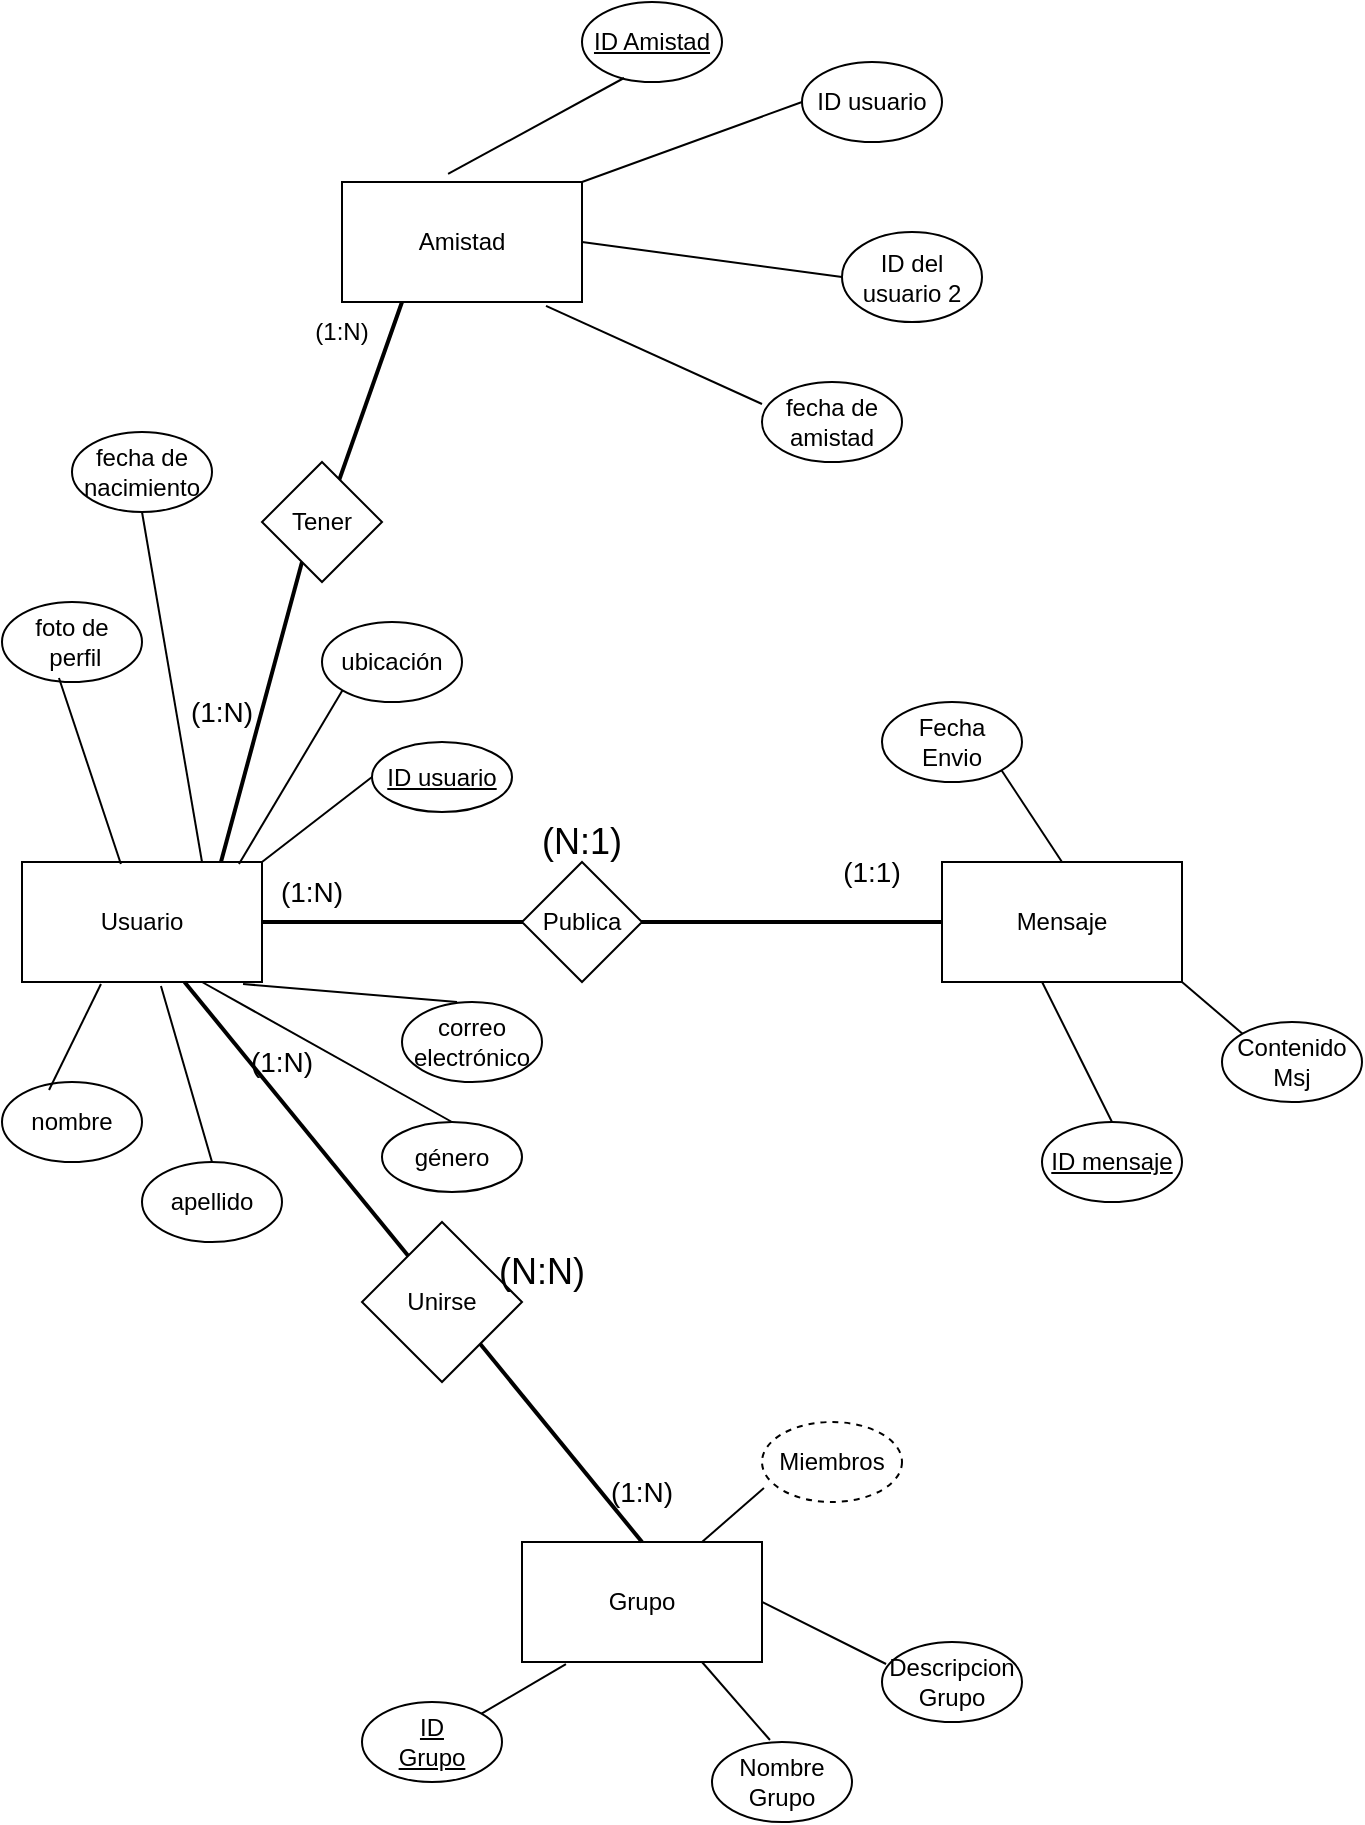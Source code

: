 <mxfile version="21.3.2" type="device">
  <diagram id="R2lEEEUBdFMjLlhIrx00" name="Page-1">
    <mxGraphModel dx="474" dy="1863" grid="1" gridSize="10" guides="1" tooltips="1" connect="1" arrows="1" fold="1" page="1" pageScale="1" pageWidth="850" pageHeight="1100" math="0" shadow="0" extFonts="Permanent Marker^https://fonts.googleapis.com/css?family=Permanent+Marker">
      <root>
        <mxCell id="0" />
        <mxCell id="1" parent="0" />
        <mxCell id="iJYA7BdWhgSG7kymxHHN-1" value="Grupo" style="rounded=0;whiteSpace=wrap;html=1;" vertex="1" parent="1">
          <mxGeometry x="260" y="660" width="120" height="60" as="geometry" />
        </mxCell>
        <mxCell id="iJYA7BdWhgSG7kymxHHN-2" value="Mensaje" style="rounded=0;whiteSpace=wrap;html=1;" vertex="1" parent="1">
          <mxGeometry x="470" y="320" width="120" height="60" as="geometry" />
        </mxCell>
        <mxCell id="iJYA7BdWhgSG7kymxHHN-3" value="Amistad" style="rounded=0;whiteSpace=wrap;html=1;" vertex="1" parent="1">
          <mxGeometry x="170" y="-20" width="120" height="60" as="geometry" />
        </mxCell>
        <mxCell id="iJYA7BdWhgSG7kymxHHN-4" value="Usuario" style="rounded=0;whiteSpace=wrap;html=1;" vertex="1" parent="1">
          <mxGeometry x="10" y="320" width="120" height="60" as="geometry" />
        </mxCell>
        <mxCell id="iJYA7BdWhgSG7kymxHHN-6" value="foto de&lt;br&gt;&amp;nbsp;perfil" style="ellipse;whiteSpace=wrap;html=1;" vertex="1" parent="1">
          <mxGeometry y="190" width="70" height="40" as="geometry" />
        </mxCell>
        <mxCell id="iJYA7BdWhgSG7kymxHHN-7" value="ubicación" style="ellipse;whiteSpace=wrap;html=1;" vertex="1" parent="1">
          <mxGeometry x="160" y="200" width="70" height="40" as="geometry" />
        </mxCell>
        <mxCell id="iJYA7BdWhgSG7kymxHHN-8" value="correo electrónico" style="ellipse;whiteSpace=wrap;html=1;" vertex="1" parent="1">
          <mxGeometry x="200" y="390" width="70" height="40" as="geometry" />
        </mxCell>
        <mxCell id="iJYA7BdWhgSG7kymxHHN-9" value="género" style="ellipse;whiteSpace=wrap;html=1;" vertex="1" parent="1">
          <mxGeometry x="190" y="450" width="70" height="35" as="geometry" />
        </mxCell>
        <mxCell id="iJYA7BdWhgSG7kymxHHN-10" value="fecha de nacimiento" style="ellipse;whiteSpace=wrap;html=1;" vertex="1" parent="1">
          <mxGeometry x="35" y="105" width="70" height="40" as="geometry" />
        </mxCell>
        <mxCell id="iJYA7BdWhgSG7kymxHHN-11" value="apellido" style="ellipse;whiteSpace=wrap;html=1;" vertex="1" parent="1">
          <mxGeometry x="70" y="470" width="70" height="40" as="geometry" />
        </mxCell>
        <mxCell id="iJYA7BdWhgSG7kymxHHN-12" value="nombre" style="ellipse;whiteSpace=wrap;html=1;" vertex="1" parent="1">
          <mxGeometry y="430" width="70" height="40" as="geometry" />
        </mxCell>
        <mxCell id="iJYA7BdWhgSG7kymxHHN-13" value="&lt;u&gt;ID mensaje&lt;/u&gt;" style="ellipse;whiteSpace=wrap;html=1;" vertex="1" parent="1">
          <mxGeometry x="520" y="450" width="70" height="40" as="geometry" />
        </mxCell>
        <mxCell id="iJYA7BdWhgSG7kymxHHN-14" value="Fecha&lt;br&gt;Envio" style="ellipse;whiteSpace=wrap;html=1;" vertex="1" parent="1">
          <mxGeometry x="440" y="240" width="70" height="40" as="geometry" />
        </mxCell>
        <mxCell id="iJYA7BdWhgSG7kymxHHN-15" value="Contenido&lt;br&gt;Msj" style="ellipse;whiteSpace=wrap;html=1;" vertex="1" parent="1">
          <mxGeometry x="610" y="400" width="70" height="40" as="geometry" />
        </mxCell>
        <mxCell id="iJYA7BdWhgSG7kymxHHN-19" value="&lt;u&gt;ID&lt;br&gt;Grupo&lt;/u&gt;" style="ellipse;whiteSpace=wrap;html=1;" vertex="1" parent="1">
          <mxGeometry x="180" y="740" width="70" height="40" as="geometry" />
        </mxCell>
        <mxCell id="iJYA7BdWhgSG7kymxHHN-20" value="Descripcion Grupo" style="ellipse;whiteSpace=wrap;html=1;" vertex="1" parent="1">
          <mxGeometry x="440" y="710" width="70" height="40" as="geometry" />
        </mxCell>
        <mxCell id="iJYA7BdWhgSG7kymxHHN-21" value="Nombre&lt;br&gt;Grupo" style="ellipse;whiteSpace=wrap;html=1;" vertex="1" parent="1">
          <mxGeometry x="355" y="760" width="70" height="40" as="geometry" />
        </mxCell>
        <mxCell id="iJYA7BdWhgSG7kymxHHN-22" value="&lt;u&gt;ID Amistad&lt;/u&gt;" style="ellipse;whiteSpace=wrap;html=1;" vertex="1" parent="1">
          <mxGeometry x="290" y="-110" width="70" height="40" as="geometry" />
        </mxCell>
        <mxCell id="iJYA7BdWhgSG7kymxHHN-24" value="fecha de amistad" style="ellipse;whiteSpace=wrap;html=1;" vertex="1" parent="1">
          <mxGeometry x="380" y="80" width="70" height="40" as="geometry" />
        </mxCell>
        <mxCell id="iJYA7BdWhgSG7kymxHHN-25" value="ID del usuario 2" style="ellipse;whiteSpace=wrap;html=1;" vertex="1" parent="1">
          <mxGeometry x="420" y="5" width="70" height="45" as="geometry" />
        </mxCell>
        <mxCell id="iJYA7BdWhgSG7kymxHHN-26" value="ID usuario" style="ellipse;whiteSpace=wrap;html=1;" vertex="1" parent="1">
          <mxGeometry x="400" y="-80" width="70" height="40" as="geometry" />
        </mxCell>
        <mxCell id="iJYA7BdWhgSG7kymxHHN-27" value="" style="endArrow=none;html=1;rounded=0;entryX=0.3;entryY=0.95;entryDx=0;entryDy=0;entryPerimeter=0;exitX=0.442;exitY=-0.067;exitDx=0;exitDy=0;exitPerimeter=0;" edge="1" parent="1" source="iJYA7BdWhgSG7kymxHHN-3" target="iJYA7BdWhgSG7kymxHHN-22">
          <mxGeometry width="50" height="50" relative="1" as="geometry">
            <mxPoint x="230" y="-20" as="sourcePoint" />
            <mxPoint x="280" y="-70" as="targetPoint" />
          </mxGeometry>
        </mxCell>
        <mxCell id="iJYA7BdWhgSG7kymxHHN-28" value="" style="endArrow=none;html=1;rounded=0;entryX=0;entryY=0.5;entryDx=0;entryDy=0;exitX=1;exitY=0;exitDx=0;exitDy=0;" edge="1" parent="1" source="iJYA7BdWhgSG7kymxHHN-3" target="iJYA7BdWhgSG7kymxHHN-26">
          <mxGeometry width="50" height="50" relative="1" as="geometry">
            <mxPoint x="371" y="18" as="sourcePoint" />
            <mxPoint x="399" y="-40" as="targetPoint" />
          </mxGeometry>
        </mxCell>
        <mxCell id="iJYA7BdWhgSG7kymxHHN-30" value="" style="endArrow=none;html=1;rounded=0;entryX=0;entryY=0.5;entryDx=0;entryDy=0;exitX=1;exitY=0.5;exitDx=0;exitDy=0;" edge="1" parent="1" source="iJYA7BdWhgSG7kymxHHN-3" target="iJYA7BdWhgSG7kymxHHN-25">
          <mxGeometry width="50" height="50" relative="1" as="geometry">
            <mxPoint x="350" y="70" as="sourcePoint" />
            <mxPoint x="400" y="20" as="targetPoint" />
          </mxGeometry>
        </mxCell>
        <mxCell id="iJYA7BdWhgSG7kymxHHN-31" value="" style="endArrow=none;html=1;rounded=0;entryX=0;entryY=0.275;entryDx=0;entryDy=0;exitX=0.85;exitY=1.033;exitDx=0;exitDy=0;entryPerimeter=0;exitPerimeter=0;" edge="1" parent="1" source="iJYA7BdWhgSG7kymxHHN-3" target="iJYA7BdWhgSG7kymxHHN-24">
          <mxGeometry width="50" height="50" relative="1" as="geometry">
            <mxPoint x="310" y="90" as="sourcePoint" />
            <mxPoint x="380" y="98" as="targetPoint" />
          </mxGeometry>
        </mxCell>
        <mxCell id="iJYA7BdWhgSG7kymxHHN-32" value="" style="endArrow=none;html=1;rounded=0;entryX=0.5;entryY=1;entryDx=0;entryDy=0;exitX=0.75;exitY=0;exitDx=0;exitDy=0;" edge="1" parent="1" source="iJYA7BdWhgSG7kymxHHN-4" target="iJYA7BdWhgSG7kymxHHN-10">
          <mxGeometry width="50" height="50" relative="1" as="geometry">
            <mxPoint x="140" y="420" as="sourcePoint" />
            <mxPoint x="190" y="370" as="targetPoint" />
          </mxGeometry>
        </mxCell>
        <mxCell id="iJYA7BdWhgSG7kymxHHN-33" value="" style="endArrow=none;html=1;rounded=0;entryX=0;entryY=1;entryDx=0;entryDy=0;exitX=0.904;exitY=0.017;exitDx=0;exitDy=0;exitPerimeter=0;" edge="1" parent="1" source="iJYA7BdWhgSG7kymxHHN-4" target="iJYA7BdWhgSG7kymxHHN-7">
          <mxGeometry width="50" height="50" relative="1" as="geometry">
            <mxPoint x="140" y="320" as="sourcePoint" />
            <mxPoint x="190" y="370" as="targetPoint" />
          </mxGeometry>
        </mxCell>
        <mxCell id="iJYA7BdWhgSG7kymxHHN-34" value="" style="endArrow=none;html=1;rounded=0;exitX=0.5;exitY=0;exitDx=0;exitDy=0;entryX=0.75;entryY=1;entryDx=0;entryDy=0;entryPerimeter=0;" edge="1" parent="1" source="iJYA7BdWhgSG7kymxHHN-9" target="iJYA7BdWhgSG7kymxHHN-4">
          <mxGeometry width="50" height="50" relative="1" as="geometry">
            <mxPoint x="140" y="420" as="sourcePoint" />
            <mxPoint x="190" y="370" as="targetPoint" />
          </mxGeometry>
        </mxCell>
        <mxCell id="iJYA7BdWhgSG7kymxHHN-35" value="" style="endArrow=none;html=1;rounded=0;entryX=0.329;entryY=1.017;entryDx=0;entryDy=0;entryPerimeter=0;exitX=0.336;exitY=0.1;exitDx=0;exitDy=0;exitPerimeter=0;" edge="1" parent="1" source="iJYA7BdWhgSG7kymxHHN-12" target="iJYA7BdWhgSG7kymxHHN-4">
          <mxGeometry width="50" height="50" relative="1" as="geometry">
            <mxPoint x="140" y="420" as="sourcePoint" />
            <mxPoint x="190" y="370" as="targetPoint" />
          </mxGeometry>
        </mxCell>
        <mxCell id="iJYA7BdWhgSG7kymxHHN-36" value="" style="endArrow=none;html=1;rounded=0;entryX=0.921;entryY=1.017;entryDx=0;entryDy=0;exitX=0.393;exitY=0;exitDx=0;exitDy=0;exitPerimeter=0;entryPerimeter=0;" edge="1" parent="1" source="iJYA7BdWhgSG7kymxHHN-8" target="iJYA7BdWhgSG7kymxHHN-4">
          <mxGeometry width="50" height="50" relative="1" as="geometry">
            <mxPoint x="140" y="420" as="sourcePoint" />
            <mxPoint x="190" y="370" as="targetPoint" />
          </mxGeometry>
        </mxCell>
        <mxCell id="iJYA7BdWhgSG7kymxHHN-37" value="" style="endArrow=none;html=1;rounded=0;exitX=0.5;exitY=0;exitDx=0;exitDy=0;entryX=0.579;entryY=1.033;entryDx=0;entryDy=0;entryPerimeter=0;" edge="1" parent="1" source="iJYA7BdWhgSG7kymxHHN-11" target="iJYA7BdWhgSG7kymxHHN-4">
          <mxGeometry width="50" height="50" relative="1" as="geometry">
            <mxPoint x="140" y="420" as="sourcePoint" />
            <mxPoint x="190" y="370" as="targetPoint" />
          </mxGeometry>
        </mxCell>
        <mxCell id="iJYA7BdWhgSG7kymxHHN-38" value="" style="endArrow=none;html=1;rounded=0;exitX=0.407;exitY=0.95;exitDx=0;exitDy=0;exitPerimeter=0;entryX=0.412;entryY=0.017;entryDx=0;entryDy=0;entryPerimeter=0;" edge="1" parent="1" source="iJYA7BdWhgSG7kymxHHN-6" target="iJYA7BdWhgSG7kymxHHN-4">
          <mxGeometry width="50" height="50" relative="1" as="geometry">
            <mxPoint x="140" y="420" as="sourcePoint" />
            <mxPoint x="190" y="370" as="targetPoint" />
          </mxGeometry>
        </mxCell>
        <mxCell id="iJYA7BdWhgSG7kymxHHN-39" value="" style="endArrow=none;html=1;rounded=0;entryX=0;entryY=0.5;entryDx=0;entryDy=0;exitX=1;exitY=0.5;exitDx=0;exitDy=0;strokeWidth=2;" edge="1" parent="1" source="iJYA7BdWhgSG7kymxHHN-4" target="iJYA7BdWhgSG7kymxHHN-2">
          <mxGeometry width="50" height="50" relative="1" as="geometry">
            <mxPoint x="270" y="420" as="sourcePoint" />
            <mxPoint x="320" y="370" as="targetPoint" />
          </mxGeometry>
        </mxCell>
        <mxCell id="iJYA7BdWhgSG7kymxHHN-40" value="&lt;u&gt;ID usuario&lt;/u&gt;" style="ellipse;whiteSpace=wrap;html=1;" vertex="1" parent="1">
          <mxGeometry x="185" y="260" width="70" height="35" as="geometry" />
        </mxCell>
        <mxCell id="iJYA7BdWhgSG7kymxHHN-41" value="" style="endArrow=none;html=1;rounded=0;entryX=0;entryY=0.5;entryDx=0;entryDy=0;exitX=1;exitY=0;exitDx=0;exitDy=0;" edge="1" parent="1" source="iJYA7BdWhgSG7kymxHHN-4" target="iJYA7BdWhgSG7kymxHHN-40">
          <mxGeometry width="50" height="50" relative="1" as="geometry">
            <mxPoint x="220" y="420" as="sourcePoint" />
            <mxPoint x="270" y="370" as="targetPoint" />
          </mxGeometry>
        </mxCell>
        <mxCell id="iJYA7BdWhgSG7kymxHHN-42" value="Publica" style="rhombus;whiteSpace=wrap;html=1;" vertex="1" parent="1">
          <mxGeometry x="260" y="320" width="60" height="60" as="geometry" />
        </mxCell>
        <mxCell id="iJYA7BdWhgSG7kymxHHN-43" value="" style="endArrow=none;html=1;rounded=0;exitX=0.5;exitY=0;exitDx=0;exitDy=0;entryX=0.677;entryY=1;entryDx=0;entryDy=0;entryPerimeter=0;strokeWidth=2;" edge="1" parent="1" source="iJYA7BdWhgSG7kymxHHN-1" target="iJYA7BdWhgSG7kymxHHN-4">
          <mxGeometry width="50" height="50" relative="1" as="geometry">
            <mxPoint x="300" y="420" as="sourcePoint" />
            <mxPoint x="350" y="370" as="targetPoint" />
          </mxGeometry>
        </mxCell>
        <mxCell id="iJYA7BdWhgSG7kymxHHN-44" value="Unirse" style="rhombus;whiteSpace=wrap;html=1;" vertex="1" parent="1">
          <mxGeometry x="180" y="500" width="80" height="80" as="geometry" />
        </mxCell>
        <mxCell id="iJYA7BdWhgSG7kymxHHN-45" value="Miembros" style="ellipse;whiteSpace=wrap;html=1;dashed=1;" vertex="1" parent="1">
          <mxGeometry x="380" y="600" width="70" height="40" as="geometry" />
        </mxCell>
        <mxCell id="iJYA7BdWhgSG7kymxHHN-46" value="" style="endArrow=none;html=1;rounded=0;entryX=0.014;entryY=0.825;entryDx=0;entryDy=0;entryPerimeter=0;exitX=0.75;exitY=0;exitDx=0;exitDy=0;" edge="1" parent="1" source="iJYA7BdWhgSG7kymxHHN-1" target="iJYA7BdWhgSG7kymxHHN-45">
          <mxGeometry width="50" height="50" relative="1" as="geometry">
            <mxPoint x="400" y="700" as="sourcePoint" />
            <mxPoint x="450" y="650" as="targetPoint" />
          </mxGeometry>
        </mxCell>
        <mxCell id="iJYA7BdWhgSG7kymxHHN-47" value="" style="endArrow=none;html=1;rounded=0;entryX=0.029;entryY=0.275;entryDx=0;entryDy=0;entryPerimeter=0;exitX=1;exitY=0.5;exitDx=0;exitDy=0;" edge="1" parent="1" source="iJYA7BdWhgSG7kymxHHN-1" target="iJYA7BdWhgSG7kymxHHN-20">
          <mxGeometry width="50" height="50" relative="1" as="geometry">
            <mxPoint x="380" y="704" as="sourcePoint" />
            <mxPoint x="449" y="690" as="targetPoint" />
          </mxGeometry>
        </mxCell>
        <mxCell id="iJYA7BdWhgSG7kymxHHN-48" value="" style="endArrow=none;html=1;rounded=0;entryX=0.414;entryY=-0.025;entryDx=0;entryDy=0;entryPerimeter=0;exitX=0.75;exitY=1;exitDx=0;exitDy=0;" edge="1" parent="1" source="iJYA7BdWhgSG7kymxHHN-1" target="iJYA7BdWhgSG7kymxHHN-21">
          <mxGeometry width="50" height="50" relative="1" as="geometry">
            <mxPoint x="390" y="700" as="sourcePoint" />
            <mxPoint x="452" y="731" as="targetPoint" />
          </mxGeometry>
        </mxCell>
        <mxCell id="iJYA7BdWhgSG7kymxHHN-49" value="" style="endArrow=none;html=1;rounded=0;entryX=1;entryY=0;entryDx=0;entryDy=0;exitX=0.183;exitY=1.017;exitDx=0;exitDy=0;exitPerimeter=0;" edge="1" parent="1" source="iJYA7BdWhgSG7kymxHHN-1" target="iJYA7BdWhgSG7kymxHHN-19">
          <mxGeometry width="50" height="50" relative="1" as="geometry">
            <mxPoint x="270" y="740" as="sourcePoint" />
            <mxPoint x="304" y="779" as="targetPoint" />
          </mxGeometry>
        </mxCell>
        <mxCell id="iJYA7BdWhgSG7kymxHHN-50" value="" style="endArrow=none;html=1;rounded=0;entryX=1;entryY=1;entryDx=0;entryDy=0;exitX=0;exitY=0;exitDx=0;exitDy=0;" edge="1" parent="1" source="iJYA7BdWhgSG7kymxHHN-15" target="iJYA7BdWhgSG7kymxHHN-2">
          <mxGeometry width="50" height="50" relative="1" as="geometry">
            <mxPoint x="560" y="450" as="sourcePoint" />
            <mxPoint x="610" y="400" as="targetPoint" />
          </mxGeometry>
        </mxCell>
        <mxCell id="iJYA7BdWhgSG7kymxHHN-51" value="" style="endArrow=none;html=1;rounded=0;entryX=0.417;entryY=1;entryDx=0;entryDy=0;exitX=0.5;exitY=0;exitDx=0;exitDy=0;entryPerimeter=0;" edge="1" parent="1" source="iJYA7BdWhgSG7kymxHHN-13" target="iJYA7BdWhgSG7kymxHHN-2">
          <mxGeometry width="50" height="50" relative="1" as="geometry">
            <mxPoint x="560" y="423" as="sourcePoint" />
            <mxPoint x="530" y="397" as="targetPoint" />
          </mxGeometry>
        </mxCell>
        <mxCell id="iJYA7BdWhgSG7kymxHHN-52" value="" style="endArrow=none;html=1;rounded=0;entryX=1;entryY=1;entryDx=0;entryDy=0;exitX=0.5;exitY=0;exitDx=0;exitDy=0;" edge="1" parent="1" source="iJYA7BdWhgSG7kymxHHN-2" target="iJYA7BdWhgSG7kymxHHN-14">
          <mxGeometry width="50" height="50" relative="1" as="geometry">
            <mxPoint x="572.5" y="290" as="sourcePoint" />
            <mxPoint x="537.5" y="220" as="targetPoint" />
          </mxGeometry>
        </mxCell>
        <mxCell id="iJYA7BdWhgSG7kymxHHN-53" value="" style="endArrow=none;html=1;rounded=0;entryX=0.25;entryY=1;entryDx=0;entryDy=0;exitX=0.64;exitY=0.16;exitDx=0;exitDy=0;strokeWidth=2;exitPerimeter=0;" edge="1" parent="1" source="iJYA7BdWhgSG7kymxHHN-54" target="iJYA7BdWhgSG7kymxHHN-3">
          <mxGeometry width="50" height="50" relative="1" as="geometry">
            <mxPoint x="260" y="330" as="sourcePoint" />
            <mxPoint x="310" y="280" as="targetPoint" />
          </mxGeometry>
        </mxCell>
        <mxCell id="iJYA7BdWhgSG7kymxHHN-55" value="" style="endArrow=none;html=1;rounded=0;entryX=0.25;entryY=1;entryDx=0;entryDy=0;exitX=0.829;exitY=0;exitDx=0;exitDy=0;exitPerimeter=0;strokeWidth=2;" edge="1" parent="1" source="iJYA7BdWhgSG7kymxHHN-4" target="iJYA7BdWhgSG7kymxHHN-54">
          <mxGeometry width="50" height="50" relative="1" as="geometry">
            <mxPoint x="109" y="320" as="sourcePoint" />
            <mxPoint x="200" y="40" as="targetPoint" />
          </mxGeometry>
        </mxCell>
        <mxCell id="iJYA7BdWhgSG7kymxHHN-54" value="Tener" style="rhombus;whiteSpace=wrap;html=1;" vertex="1" parent="1">
          <mxGeometry x="130" y="120" width="60" height="60" as="geometry" />
        </mxCell>
        <mxCell id="iJYA7BdWhgSG7kymxHHN-56" value="&lt;font style=&quot;font-size: 18px;&quot;&gt;(N:N)&lt;/font&gt;" style="text;html=1;strokeColor=none;fillColor=none;align=center;verticalAlign=middle;whiteSpace=wrap;rounded=0;" vertex="1" parent="1">
          <mxGeometry x="240" y="510" width="60" height="30" as="geometry" />
        </mxCell>
        <mxCell id="iJYA7BdWhgSG7kymxHHN-57" value="&lt;font style=&quot;font-size: 14px;&quot;&gt;(1:N)&lt;/font&gt;" style="text;html=1;strokeColor=none;fillColor=none;align=center;verticalAlign=middle;whiteSpace=wrap;rounded=0;" vertex="1" parent="1">
          <mxGeometry x="80" y="230" width="60" height="30" as="geometry" />
        </mxCell>
        <mxCell id="iJYA7BdWhgSG7kymxHHN-58" value="(1:N)" style="text;html=1;strokeColor=none;fillColor=none;align=center;verticalAlign=middle;whiteSpace=wrap;rounded=0;" vertex="1" parent="1">
          <mxGeometry x="140" y="40" width="60" height="30" as="geometry" />
        </mxCell>
        <mxCell id="iJYA7BdWhgSG7kymxHHN-59" value="&lt;font style=&quot;font-size: 14px;&quot;&gt;(1:N)&lt;/font&gt;" style="text;html=1;strokeColor=none;fillColor=none;align=center;verticalAlign=middle;whiteSpace=wrap;rounded=0;" vertex="1" parent="1">
          <mxGeometry x="110" y="405" width="60" height="30" as="geometry" />
        </mxCell>
        <mxCell id="iJYA7BdWhgSG7kymxHHN-60" value="&lt;font style=&quot;font-size: 14px;&quot;&gt;(1:N)&lt;/font&gt;" style="text;html=1;strokeColor=none;fillColor=none;align=center;verticalAlign=middle;whiteSpace=wrap;rounded=0;" vertex="1" parent="1">
          <mxGeometry x="290" y="620" width="60" height="30" as="geometry" />
        </mxCell>
        <mxCell id="iJYA7BdWhgSG7kymxHHN-61" value="&lt;font style=&quot;font-size: 14px;&quot;&gt;(1:1)&lt;/font&gt;" style="text;html=1;strokeColor=none;fillColor=none;align=center;verticalAlign=middle;whiteSpace=wrap;rounded=0;" vertex="1" parent="1">
          <mxGeometry x="405" y="310" width="60" height="30" as="geometry" />
        </mxCell>
        <mxCell id="iJYA7BdWhgSG7kymxHHN-62" value="&lt;font style=&quot;font-size: 14px;&quot;&gt;(1:N)&lt;/font&gt;" style="text;html=1;strokeColor=none;fillColor=none;align=center;verticalAlign=middle;whiteSpace=wrap;rounded=0;" vertex="1" parent="1">
          <mxGeometry x="125" y="320" width="60" height="30" as="geometry" />
        </mxCell>
        <mxCell id="iJYA7BdWhgSG7kymxHHN-63" value="&lt;font style=&quot;font-size: 18px;&quot;&gt;(N:1)&lt;/font&gt;" style="text;html=1;strokeColor=none;fillColor=none;align=center;verticalAlign=middle;whiteSpace=wrap;rounded=0;" vertex="1" parent="1">
          <mxGeometry x="260" y="295" width="60" height="30" as="geometry" />
        </mxCell>
      </root>
    </mxGraphModel>
  </diagram>
</mxfile>
